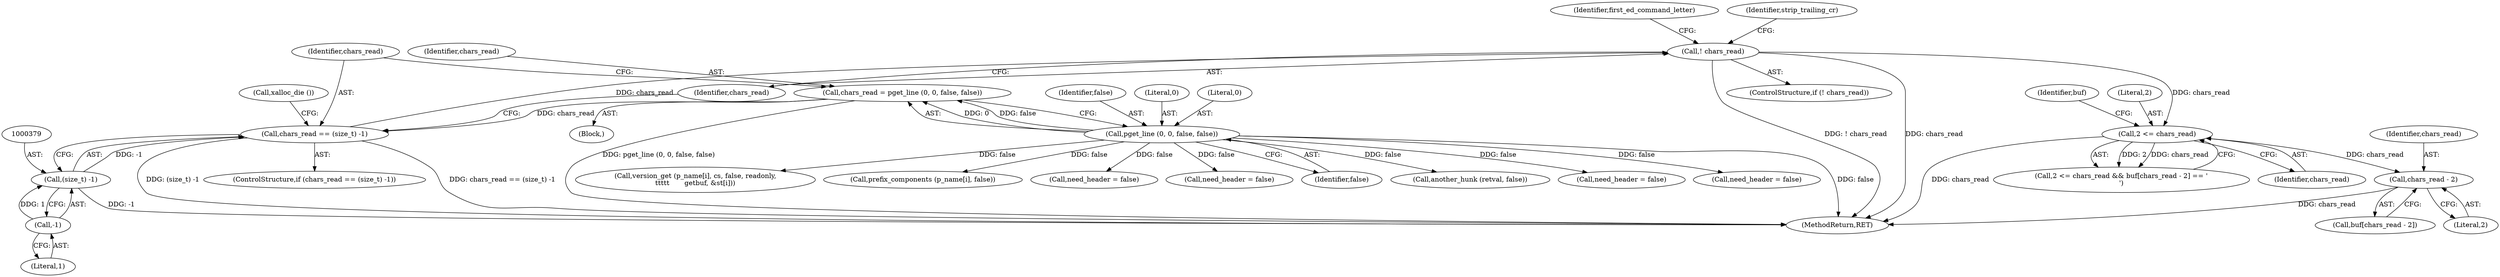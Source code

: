 digraph "0_savannah_17953b5893f7c9835f0dd2a704ba04e0371d2cbd_0@API" {
"1000426" [label="(Call,chars_read - 2)"];
"1000420" [label="(Call,2 <= chars_read)"];
"1000384" [label="(Call,! chars_read)"];
"1000376" [label="(Call,chars_read == (size_t) -1)"];
"1000368" [label="(Call,chars_read = pget_line (0, 0, false, false))"];
"1000370" [label="(Call,pget_line (0, 0, false, false))"];
"1000378" [label="(Call,(size_t) -1)"];
"1000380" [label="(Call,-1)"];
"1000426" [label="(Call,chars_read - 2)"];
"1000369" [label="(Identifier,chars_read)"];
"1000425" [label="(Identifier,buf)"];
"1000380" [label="(Call,-1)"];
"1000382" [label="(Call,xalloc_die ())"];
"1001885" [label="(Call,version_get (p_name[i], cs, false, readonly,\n\t\t\t\t\t       getbuf, &st[i]))"];
"1000371" [label="(Literal,0)"];
"1000370" [label="(Call,pget_line (0, 0, false, false))"];
"1000385" [label="(Identifier,chars_read)"];
"1000384" [label="(Call,! chars_read)"];
"1002004" [label="(Call,prefix_components (p_name[i], false))"];
"1000427" [label="(Identifier,chars_read)"];
"1000422" [label="(Identifier,chars_read)"];
"1000421" [label="(Literal,2)"];
"1000372" [label="(Literal,0)"];
"1000342" [label="(Block,)"];
"1000377" [label="(Identifier,chars_read)"];
"1000381" [label="(Literal,1)"];
"1000650" [label="(Call,need_header = false)"];
"1000597" [label="(Call,need_header = false)"];
"1000375" [label="(ControlStructure,if (chars_read == (size_t) -1))"];
"1000419" [label="(Call,2 <= chars_read && buf[chars_read - 2] == '\r')"];
"1001522" [label="(Call,another_hunk (retval, false))"];
"1000424" [label="(Call,buf[chars_read - 2])"];
"1000383" [label="(ControlStructure,if (! chars_read))"];
"1000368" [label="(Call,chars_read = pget_line (0, 0, false, false))"];
"1000388" [label="(Identifier,first_ed_command_letter)"];
"1000418" [label="(Identifier,strip_trailing_cr)"];
"1000420" [label="(Call,2 <= chars_read)"];
"1001171" [label="(Call,need_header = false)"];
"1000624" [label="(Call,need_header = false)"];
"1000373" [label="(Identifier,false)"];
"1000428" [label="(Literal,2)"];
"1002119" [label="(MethodReturn,RET)"];
"1000374" [label="(Identifier,false)"];
"1000376" [label="(Call,chars_read == (size_t) -1)"];
"1000378" [label="(Call,(size_t) -1)"];
"1000426" -> "1000424"  [label="AST: "];
"1000426" -> "1000428"  [label="CFG: "];
"1000427" -> "1000426"  [label="AST: "];
"1000428" -> "1000426"  [label="AST: "];
"1000424" -> "1000426"  [label="CFG: "];
"1000426" -> "1002119"  [label="DDG: chars_read"];
"1000420" -> "1000426"  [label="DDG: chars_read"];
"1000420" -> "1000419"  [label="AST: "];
"1000420" -> "1000422"  [label="CFG: "];
"1000421" -> "1000420"  [label="AST: "];
"1000422" -> "1000420"  [label="AST: "];
"1000425" -> "1000420"  [label="CFG: "];
"1000419" -> "1000420"  [label="CFG: "];
"1000420" -> "1002119"  [label="DDG: chars_read"];
"1000420" -> "1000419"  [label="DDG: 2"];
"1000420" -> "1000419"  [label="DDG: chars_read"];
"1000384" -> "1000420"  [label="DDG: chars_read"];
"1000384" -> "1000383"  [label="AST: "];
"1000384" -> "1000385"  [label="CFG: "];
"1000385" -> "1000384"  [label="AST: "];
"1000388" -> "1000384"  [label="CFG: "];
"1000418" -> "1000384"  [label="CFG: "];
"1000384" -> "1002119"  [label="DDG: ! chars_read"];
"1000384" -> "1002119"  [label="DDG: chars_read"];
"1000376" -> "1000384"  [label="DDG: chars_read"];
"1000376" -> "1000375"  [label="AST: "];
"1000376" -> "1000378"  [label="CFG: "];
"1000377" -> "1000376"  [label="AST: "];
"1000378" -> "1000376"  [label="AST: "];
"1000382" -> "1000376"  [label="CFG: "];
"1000385" -> "1000376"  [label="CFG: "];
"1000376" -> "1002119"  [label="DDG: chars_read == (size_t) -1"];
"1000376" -> "1002119"  [label="DDG: (size_t) -1"];
"1000368" -> "1000376"  [label="DDG: chars_read"];
"1000378" -> "1000376"  [label="DDG: -1"];
"1000368" -> "1000342"  [label="AST: "];
"1000368" -> "1000370"  [label="CFG: "];
"1000369" -> "1000368"  [label="AST: "];
"1000370" -> "1000368"  [label="AST: "];
"1000377" -> "1000368"  [label="CFG: "];
"1000368" -> "1002119"  [label="DDG: pget_line (0, 0, false, false)"];
"1000370" -> "1000368"  [label="DDG: 0"];
"1000370" -> "1000368"  [label="DDG: false"];
"1000370" -> "1000374"  [label="CFG: "];
"1000371" -> "1000370"  [label="AST: "];
"1000372" -> "1000370"  [label="AST: "];
"1000373" -> "1000370"  [label="AST: "];
"1000374" -> "1000370"  [label="AST: "];
"1000370" -> "1002119"  [label="DDG: false"];
"1000370" -> "1000597"  [label="DDG: false"];
"1000370" -> "1000624"  [label="DDG: false"];
"1000370" -> "1000650"  [label="DDG: false"];
"1000370" -> "1001171"  [label="DDG: false"];
"1000370" -> "1001522"  [label="DDG: false"];
"1000370" -> "1001885"  [label="DDG: false"];
"1000370" -> "1002004"  [label="DDG: false"];
"1000378" -> "1000380"  [label="CFG: "];
"1000379" -> "1000378"  [label="AST: "];
"1000380" -> "1000378"  [label="AST: "];
"1000378" -> "1002119"  [label="DDG: -1"];
"1000380" -> "1000378"  [label="DDG: 1"];
"1000380" -> "1000381"  [label="CFG: "];
"1000381" -> "1000380"  [label="AST: "];
}
